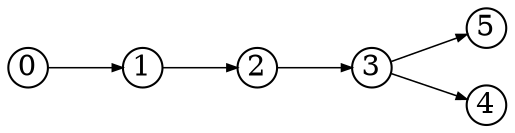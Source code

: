 digraph{
  rankdir=LR
  node [shape=circle,fixedsize=true,width=.26]
  edge [penwidth=0.75,arrowsize=0.5]
  5 -> {}
  4 -> {}
  3 -> {4 5}
  2 -> {3}
  1 -> {2}
  0 -> {1}
}
